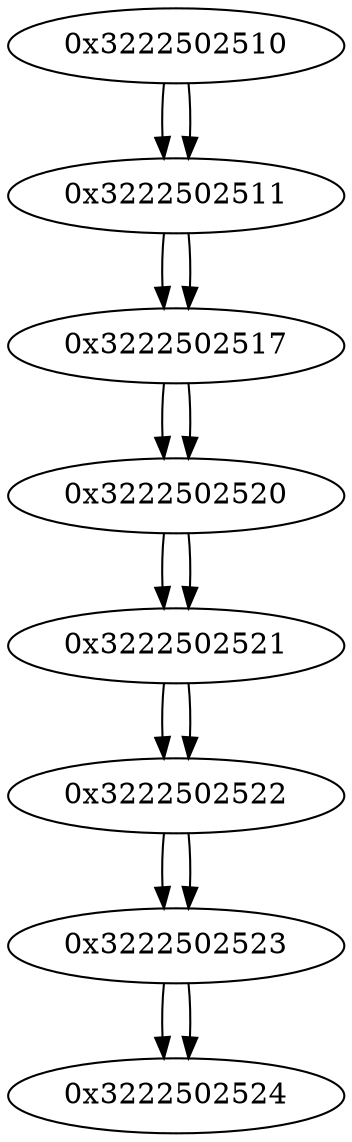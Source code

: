 digraph G{
/* nodes */
  n1 [label="0x3222502510"]
  n2 [label="0x3222502511"]
  n3 [label="0x3222502517"]
  n4 [label="0x3222502520"]
  n5 [label="0x3222502521"]
  n6 [label="0x3222502522"]
  n7 [label="0x3222502523"]
  n8 [label="0x3222502524"]
/* edges */
n1 -> n2;
n2 -> n3;
n1 -> n2;
n3 -> n4;
n2 -> n3;
n4 -> n5;
n3 -> n4;
n5 -> n6;
n4 -> n5;
n6 -> n7;
n5 -> n6;
n7 -> n8;
n6 -> n7;
n7 -> n8;
}
